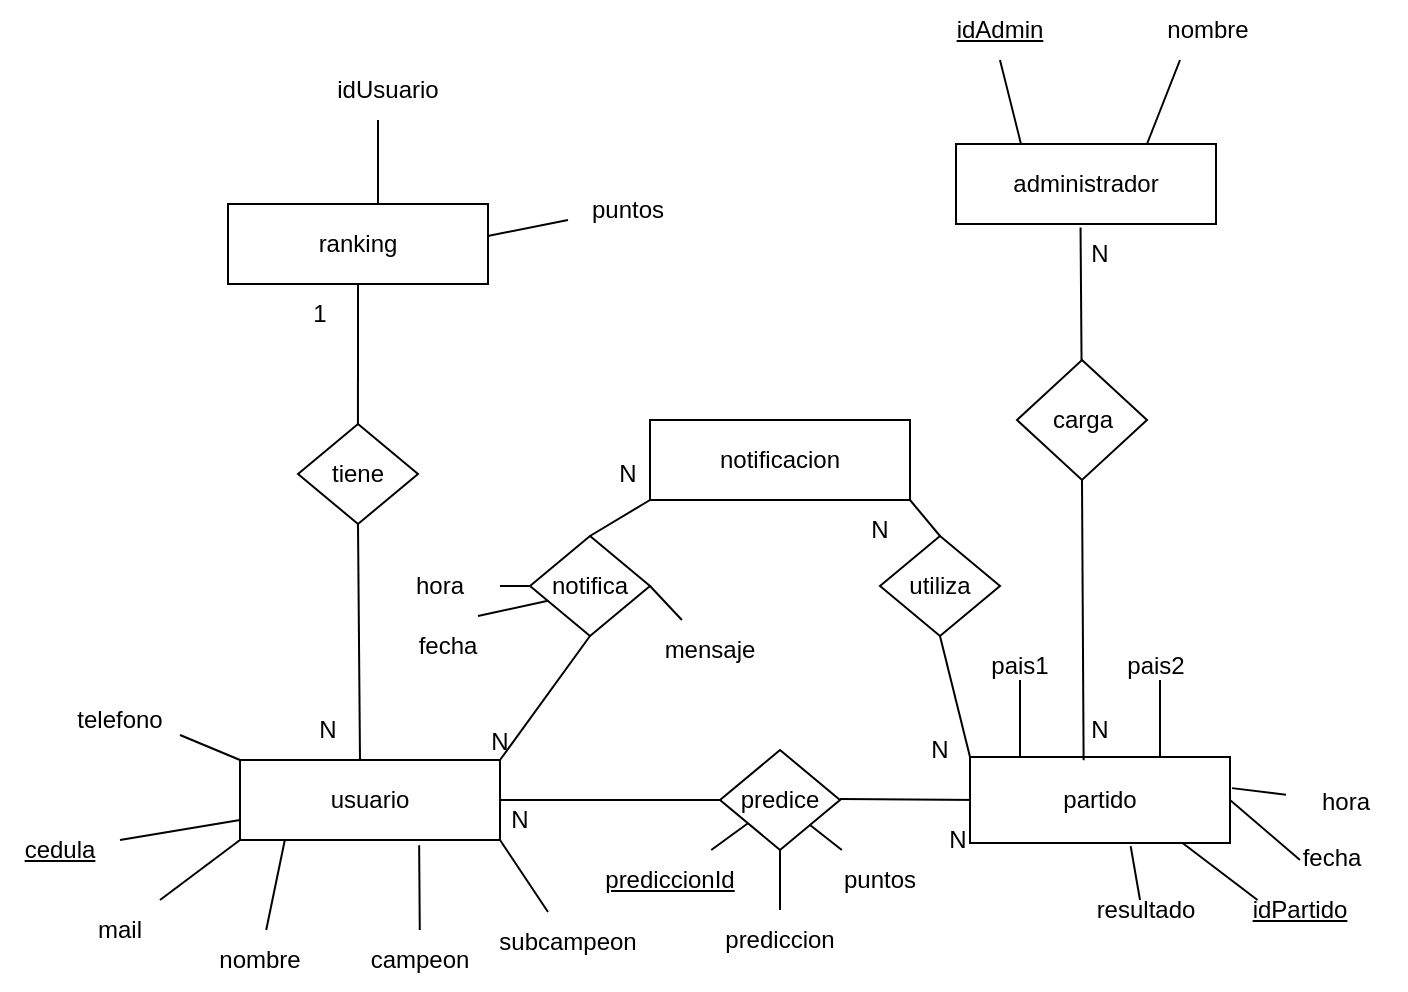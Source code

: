<mxfile version="22.0.3" type="device">
  <diagram id="C5RBs43oDa-KdzZeNtuy" name="Page-1">
    <mxGraphModel dx="1154" dy="1746" grid="1" gridSize="10" guides="1" tooltips="1" connect="1" arrows="1" fold="1" page="1" pageScale="1" pageWidth="827" pageHeight="1169" math="0" shadow="0">
      <root>
        <mxCell id="WIyWlLk6GJQsqaUBKTNV-0" />
        <mxCell id="WIyWlLk6GJQsqaUBKTNV-1" parent="WIyWlLk6GJQsqaUBKTNV-0" />
        <mxCell id="vkgq-PPfLMgE2KBFRVzU-0" value="usuario" style="rounded=0;whiteSpace=wrap;html=1;" parent="WIyWlLk6GJQsqaUBKTNV-1" vertex="1">
          <mxGeometry x="220" y="170" width="130" height="40" as="geometry" />
        </mxCell>
        <mxCell id="vkgq-PPfLMgE2KBFRVzU-1" value="" style="endArrow=none;html=1;rounded=0;exitX=0.173;exitY=0.99;exitDx=0;exitDy=0;exitPerimeter=0;" parent="WIyWlLk6GJQsqaUBKTNV-1" source="vkgq-PPfLMgE2KBFRVzU-0" target="vkgq-PPfLMgE2KBFRVzU-2" edge="1">
          <mxGeometry width="50" height="50" relative="1" as="geometry">
            <mxPoint x="390" y="340" as="sourcePoint" />
            <mxPoint x="230" y="270" as="targetPoint" />
          </mxGeometry>
        </mxCell>
        <mxCell id="vkgq-PPfLMgE2KBFRVzU-2" value="nombre" style="text;html=1;strokeColor=none;fillColor=none;align=center;verticalAlign=middle;whiteSpace=wrap;rounded=0;" parent="WIyWlLk6GJQsqaUBKTNV-1" vertex="1">
          <mxGeometry x="200" y="255" width="60" height="30" as="geometry" />
        </mxCell>
        <mxCell id="vkgq-PPfLMgE2KBFRVzU-3" value="" style="endArrow=none;html=1;rounded=0;exitX=0.689;exitY=1.065;exitDx=0;exitDy=0;exitPerimeter=0;" parent="WIyWlLk6GJQsqaUBKTNV-1" source="vkgq-PPfLMgE2KBFRVzU-0" target="vkgq-PPfLMgE2KBFRVzU-4" edge="1">
          <mxGeometry width="50" height="50" relative="1" as="geometry">
            <mxPoint x="311" y="229" as="sourcePoint" />
            <mxPoint x="300" y="270" as="targetPoint" />
          </mxGeometry>
        </mxCell>
        <mxCell id="vkgq-PPfLMgE2KBFRVzU-4" value="campeon" style="text;html=1;strokeColor=none;fillColor=none;align=center;verticalAlign=middle;whiteSpace=wrap;rounded=0;" parent="WIyWlLk6GJQsqaUBKTNV-1" vertex="1">
          <mxGeometry x="280" y="255" width="60" height="30" as="geometry" />
        </mxCell>
        <mxCell id="vkgq-PPfLMgE2KBFRVzU-5" value="" style="endArrow=none;html=1;rounded=0;exitX=1;exitY=1;exitDx=0;exitDy=0;" parent="WIyWlLk6GJQsqaUBKTNV-1" source="vkgq-PPfLMgE2KBFRVzU-0" target="vkgq-PPfLMgE2KBFRVzU-6" edge="1">
          <mxGeometry width="50" height="50" relative="1" as="geometry">
            <mxPoint x="395" y="220" as="sourcePoint" />
            <mxPoint x="384" y="261" as="targetPoint" />
          </mxGeometry>
        </mxCell>
        <mxCell id="vkgq-PPfLMgE2KBFRVzU-6" value="subcampeon" style="text;html=1;strokeColor=none;fillColor=none;align=center;verticalAlign=middle;whiteSpace=wrap;rounded=0;" parent="WIyWlLk6GJQsqaUBKTNV-1" vertex="1">
          <mxGeometry x="354" y="246" width="60" height="30" as="geometry" />
        </mxCell>
        <mxCell id="vkgq-PPfLMgE2KBFRVzU-8" value="predice" style="rhombus;whiteSpace=wrap;html=1;" parent="WIyWlLk6GJQsqaUBKTNV-1" vertex="1">
          <mxGeometry x="460" y="165" width="60" height="50" as="geometry" />
        </mxCell>
        <mxCell id="vkgq-PPfLMgE2KBFRVzU-9" value="" style="endArrow=none;html=1;rounded=0;exitX=1;exitY=0.5;exitDx=0;exitDy=0;entryX=0;entryY=0.5;entryDx=0;entryDy=0;" parent="WIyWlLk6GJQsqaUBKTNV-1" source="vkgq-PPfLMgE2KBFRVzU-0" target="vkgq-PPfLMgE2KBFRVzU-8" edge="1">
          <mxGeometry width="50" height="50" relative="1" as="geometry">
            <mxPoint x="390" y="130" as="sourcePoint" />
            <mxPoint x="440" y="80" as="targetPoint" />
          </mxGeometry>
        </mxCell>
        <mxCell id="vkgq-PPfLMgE2KBFRVzU-10" value="" style="endArrow=none;html=1;rounded=0;exitX=1;exitY=0.5;exitDx=0;exitDy=0;" parent="WIyWlLk6GJQsqaUBKTNV-1" edge="1">
          <mxGeometry width="50" height="50" relative="1" as="geometry">
            <mxPoint x="520" y="189.5" as="sourcePoint" />
            <mxPoint x="590" y="190" as="targetPoint" />
          </mxGeometry>
        </mxCell>
        <mxCell id="NURok4i2XgR6PJyntMXO-3" value="partido" style="rounded=0;whiteSpace=wrap;html=1;" parent="WIyWlLk6GJQsqaUBKTNV-1" vertex="1">
          <mxGeometry x="585" y="168.5" width="130" height="43" as="geometry" />
        </mxCell>
        <mxCell id="NURok4i2XgR6PJyntMXO-5" value="" style="endArrow=none;html=1;rounded=0;exitX=1;exitY=0.5;exitDx=0;exitDy=0;" parent="WIyWlLk6GJQsqaUBKTNV-1" source="NURok4i2XgR6PJyntMXO-3" edge="1">
          <mxGeometry width="50" height="50" relative="1" as="geometry">
            <mxPoint x="720" y="190" as="sourcePoint" />
            <mxPoint x="750" y="220" as="targetPoint" />
          </mxGeometry>
        </mxCell>
        <mxCell id="NURok4i2XgR6PJyntMXO-6" value="fecha" style="text;html=1;strokeColor=none;fillColor=none;align=center;verticalAlign=middle;whiteSpace=wrap;rounded=0;" parent="WIyWlLk6GJQsqaUBKTNV-1" vertex="1">
          <mxGeometry x="736" y="204" width="60" height="30" as="geometry" />
        </mxCell>
        <mxCell id="NURok4i2XgR6PJyntMXO-7" value="" style="endArrow=none;html=1;rounded=0;exitX=1.008;exitY=0.362;exitDx=0;exitDy=0;exitPerimeter=0;" parent="WIyWlLk6GJQsqaUBKTNV-1" source="NURok4i2XgR6PJyntMXO-3" target="NURok4i2XgR6PJyntMXO-8" edge="1">
          <mxGeometry width="50" height="50" relative="1" as="geometry">
            <mxPoint x="784" y="2" as="sourcePoint" />
            <mxPoint x="740" y="169" as="targetPoint" />
          </mxGeometry>
        </mxCell>
        <mxCell id="NURok4i2XgR6PJyntMXO-8" value="hora" style="text;html=1;strokeColor=none;fillColor=none;align=center;verticalAlign=middle;whiteSpace=wrap;rounded=0;" parent="WIyWlLk6GJQsqaUBKTNV-1" vertex="1">
          <mxGeometry x="743" y="176" width="60" height="30" as="geometry" />
        </mxCell>
        <mxCell id="NURok4i2XgR6PJyntMXO-9" value="" style="endArrow=none;html=1;rounded=0;" parent="WIyWlLk6GJQsqaUBKTNV-1" edge="1">
          <mxGeometry width="50" height="50" relative="1" as="geometry">
            <mxPoint x="610" y="168.5" as="sourcePoint" />
            <mxPoint x="610" y="130" as="targetPoint" />
          </mxGeometry>
        </mxCell>
        <mxCell id="NURok4i2XgR6PJyntMXO-10" value="pais1" style="text;html=1;strokeColor=none;fillColor=none;align=center;verticalAlign=middle;whiteSpace=wrap;rounded=0;" parent="WIyWlLk6GJQsqaUBKTNV-1" vertex="1">
          <mxGeometry x="580" y="108" width="60" height="30" as="geometry" />
        </mxCell>
        <mxCell id="NURok4i2XgR6PJyntMXO-12" value="pais2" style="text;html=1;strokeColor=none;fillColor=none;align=center;verticalAlign=middle;whiteSpace=wrap;rounded=0;" parent="WIyWlLk6GJQsqaUBKTNV-1" vertex="1">
          <mxGeometry x="648" y="108" width="60" height="30" as="geometry" />
        </mxCell>
        <mxCell id="NURok4i2XgR6PJyntMXO-17" value="" style="endArrow=none;html=1;rounded=0;entryX=0.618;entryY=1.037;entryDx=0;entryDy=0;entryPerimeter=0;" parent="WIyWlLk6GJQsqaUBKTNV-1" target="NURok4i2XgR6PJyntMXO-3" edge="1">
          <mxGeometry width="50" height="50" relative="1" as="geometry">
            <mxPoint x="670" y="240" as="sourcePoint" />
            <mxPoint x="652.5" y="225" as="targetPoint" />
          </mxGeometry>
        </mxCell>
        <mxCell id="NURok4i2XgR6PJyntMXO-18" value="resultado" style="text;html=1;strokeColor=none;fillColor=none;align=center;verticalAlign=middle;whiteSpace=wrap;rounded=0;" parent="WIyWlLk6GJQsqaUBKTNV-1" vertex="1">
          <mxGeometry x="648" y="225" width="50" height="40" as="geometry" />
        </mxCell>
        <mxCell id="NURok4i2XgR6PJyntMXO-19" value="" style="endArrow=none;html=1;rounded=0;exitX=0.5;exitY=1;exitDx=0;exitDy=0;" parent="WIyWlLk6GJQsqaUBKTNV-1" source="vkgq-PPfLMgE2KBFRVzU-8" target="NURok4i2XgR6PJyntMXO-20" edge="1">
          <mxGeometry width="50" height="50" relative="1" as="geometry">
            <mxPoint x="460" y="230" as="sourcePoint" />
            <mxPoint x="625" y="255" as="targetPoint" />
          </mxGeometry>
        </mxCell>
        <mxCell id="NURok4i2XgR6PJyntMXO-20" value="prediccion" style="text;html=1;strokeColor=none;fillColor=none;align=center;verticalAlign=middle;whiteSpace=wrap;rounded=0;" parent="WIyWlLk6GJQsqaUBKTNV-1" vertex="1">
          <mxGeometry x="460" y="245" width="60" height="30" as="geometry" />
        </mxCell>
        <mxCell id="NURok4i2XgR6PJyntMXO-21" value="" style="endArrow=none;html=1;rounded=0;" parent="WIyWlLk6GJQsqaUBKTNV-1" edge="1">
          <mxGeometry width="50" height="50" relative="1" as="geometry">
            <mxPoint x="220" y="200" as="sourcePoint" />
            <mxPoint x="160" y="210" as="targetPoint" />
          </mxGeometry>
        </mxCell>
        <mxCell id="NURok4i2XgR6PJyntMXO-22" value="&lt;u&gt;cedula&lt;/u&gt;" style="text;html=1;strokeColor=none;fillColor=none;align=center;verticalAlign=middle;whiteSpace=wrap;rounded=0;" parent="WIyWlLk6GJQsqaUBKTNV-1" vertex="1">
          <mxGeometry x="100" y="200" width="60" height="30" as="geometry" />
        </mxCell>
        <mxCell id="NURok4i2XgR6PJyntMXO-23" value="telefono" style="text;html=1;strokeColor=none;fillColor=none;align=center;verticalAlign=middle;whiteSpace=wrap;rounded=0;" parent="WIyWlLk6GJQsqaUBKTNV-1" vertex="1">
          <mxGeometry x="130" y="135" width="60" height="30" as="geometry" />
        </mxCell>
        <mxCell id="NURok4i2XgR6PJyntMXO-24" value="" style="endArrow=none;html=1;rounded=0;entryX=1;entryY=0.75;entryDx=0;entryDy=0;" parent="WIyWlLk6GJQsqaUBKTNV-1" target="NURok4i2XgR6PJyntMXO-23" edge="1">
          <mxGeometry width="50" height="50" relative="1" as="geometry">
            <mxPoint x="220" y="170" as="sourcePoint" />
            <mxPoint x="270" y="120" as="targetPoint" />
          </mxGeometry>
        </mxCell>
        <mxCell id="NURok4i2XgR6PJyntMXO-25" value="" style="endArrow=none;html=1;rounded=0;" parent="WIyWlLk6GJQsqaUBKTNV-1" edge="1">
          <mxGeometry width="50" height="50" relative="1" as="geometry">
            <mxPoint x="220" y="210" as="sourcePoint" />
            <mxPoint x="180" y="240" as="targetPoint" />
          </mxGeometry>
        </mxCell>
        <mxCell id="NURok4i2XgR6PJyntMXO-26" value="mail" style="text;html=1;strokeColor=none;fillColor=none;align=center;verticalAlign=middle;whiteSpace=wrap;rounded=0;" parent="WIyWlLk6GJQsqaUBKTNV-1" vertex="1">
          <mxGeometry x="130" y="240" width="60" height="30" as="geometry" />
        </mxCell>
        <mxCell id="NURok4i2XgR6PJyntMXO-27" value="" style="endArrow=none;html=1;rounded=0;exitX=0.75;exitY=1;exitDx=0;exitDy=0;" parent="WIyWlLk6GJQsqaUBKTNV-1" edge="1">
          <mxGeometry width="50" height="50" relative="1" as="geometry">
            <mxPoint x="691.25" y="211.5" as="sourcePoint" />
            <mxPoint x="728.75" y="240" as="targetPoint" />
          </mxGeometry>
        </mxCell>
        <mxCell id="NURok4i2XgR6PJyntMXO-28" value="&lt;u&gt;idPartido&lt;/u&gt;" style="text;html=1;strokeColor=none;fillColor=none;align=center;verticalAlign=middle;whiteSpace=wrap;rounded=0;" parent="WIyWlLk6GJQsqaUBKTNV-1" vertex="1">
          <mxGeometry x="720" y="230" width="60" height="30" as="geometry" />
        </mxCell>
        <mxCell id="NURok4i2XgR6PJyntMXO-36" value="" style="endArrow=none;html=1;rounded=0;" parent="WIyWlLk6GJQsqaUBKTNV-1" edge="1">
          <mxGeometry width="50" height="50" relative="1" as="geometry">
            <mxPoint x="334" y="-90" as="sourcePoint" />
            <mxPoint x="384" y="-100" as="targetPoint" />
          </mxGeometry>
        </mxCell>
        <mxCell id="NURok4i2XgR6PJyntMXO-37" value="puntos" style="text;html=1;strokeColor=none;fillColor=none;align=center;verticalAlign=middle;whiteSpace=wrap;rounded=0;" parent="WIyWlLk6GJQsqaUBKTNV-1" vertex="1">
          <mxGeometry x="384" y="-120" width="60" height="30" as="geometry" />
        </mxCell>
        <mxCell id="NURok4i2XgR6PJyntMXO-38" value="" style="endArrow=none;html=1;rounded=0;entryX=0.5;entryY=1;entryDx=0;entryDy=0;" parent="WIyWlLk6GJQsqaUBKTNV-1" target="NURok4i2XgR6PJyntMXO-39" edge="1">
          <mxGeometry width="50" height="50" relative="1" as="geometry">
            <mxPoint x="280" y="170" as="sourcePoint" />
            <mxPoint x="280" y="100" as="targetPoint" />
          </mxGeometry>
        </mxCell>
        <mxCell id="NURok4i2XgR6PJyntMXO-39" value="tiene" style="rhombus;whiteSpace=wrap;html=1;" parent="WIyWlLk6GJQsqaUBKTNV-1" vertex="1">
          <mxGeometry x="249" y="2" width="60" height="50" as="geometry" />
        </mxCell>
        <mxCell id="NURok4i2XgR6PJyntMXO-41" value="ranking" style="rounded=0;whiteSpace=wrap;html=1;" parent="WIyWlLk6GJQsqaUBKTNV-1" vertex="1">
          <mxGeometry x="214" y="-108" width="130" height="40" as="geometry" />
        </mxCell>
        <mxCell id="NURok4i2XgR6PJyntMXO-42" value="" style="endArrow=none;html=1;rounded=0;exitX=0.533;exitY=0;exitDx=0;exitDy=0;exitPerimeter=0;entryX=0.5;entryY=1;entryDx=0;entryDy=0;" parent="WIyWlLk6GJQsqaUBKTNV-1" target="NURok4i2XgR6PJyntMXO-41" edge="1">
          <mxGeometry width="50" height="50" relative="1" as="geometry">
            <mxPoint x="278.98" y="2" as="sourcePoint" />
            <mxPoint x="273.5" y="-68" as="targetPoint" />
          </mxGeometry>
        </mxCell>
        <mxCell id="NoflLz0E7z9c1glnPjGm-0" value="administrador" style="rounded=0;whiteSpace=wrap;html=1;" parent="WIyWlLk6GJQsqaUBKTNV-1" vertex="1">
          <mxGeometry x="578" y="-138" width="130" height="40" as="geometry" />
        </mxCell>
        <mxCell id="NoflLz0E7z9c1glnPjGm-1" value="carga" style="rhombus;whiteSpace=wrap;html=1;" parent="WIyWlLk6GJQsqaUBKTNV-1" vertex="1">
          <mxGeometry x="608.5" y="-30" width="65" height="60" as="geometry" />
        </mxCell>
        <mxCell id="NoflLz0E7z9c1glnPjGm-6" value="" style="endArrow=none;html=1;rounded=0;" parent="WIyWlLk6GJQsqaUBKTNV-1" edge="1">
          <mxGeometry width="50" height="50" relative="1" as="geometry">
            <mxPoint x="680" y="168.5" as="sourcePoint" />
            <mxPoint x="680" y="130" as="targetPoint" />
          </mxGeometry>
        </mxCell>
        <mxCell id="NoflLz0E7z9c1glnPjGm-9" value="" style="endArrow=none;html=1;rounded=0;exitX=0.437;exitY=0.039;exitDx=0;exitDy=0;exitPerimeter=0;entryX=0.5;entryY=1;entryDx=0;entryDy=0;" parent="WIyWlLk6GJQsqaUBKTNV-1" source="NURok4i2XgR6PJyntMXO-3" target="NoflLz0E7z9c1glnPjGm-1" edge="1">
          <mxGeometry width="50" height="50" relative="1" as="geometry">
            <mxPoint x="712" y="100" as="sourcePoint" />
            <mxPoint x="644" y="30" as="targetPoint" />
            <Array as="points" />
          </mxGeometry>
        </mxCell>
        <mxCell id="NoflLz0E7z9c1glnPjGm-10" value="" style="endArrow=none;html=1;rounded=0;entryX=0.479;entryY=1.043;entryDx=0;entryDy=0;entryPerimeter=0;" parent="WIyWlLk6GJQsqaUBKTNV-1" source="NoflLz0E7z9c1glnPjGm-1" target="NoflLz0E7z9c1glnPjGm-0" edge="1">
          <mxGeometry width="50" height="50" relative="1" as="geometry">
            <mxPoint x="707" y="-20" as="sourcePoint" />
            <mxPoint x="639" y="-90" as="targetPoint" />
            <Array as="points" />
          </mxGeometry>
        </mxCell>
        <mxCell id="NoflLz0E7z9c1glnPjGm-11" value="" style="endArrow=none;html=1;rounded=0;" parent="WIyWlLk6GJQsqaUBKTNV-1" edge="1">
          <mxGeometry width="50" height="50" relative="1" as="geometry">
            <mxPoint x="289" y="-108" as="sourcePoint" />
            <mxPoint x="289" y="-150" as="targetPoint" />
          </mxGeometry>
        </mxCell>
        <mxCell id="NoflLz0E7z9c1glnPjGm-12" value="idUsuario" style="text;html=1;strokeColor=none;fillColor=none;align=center;verticalAlign=middle;whiteSpace=wrap;rounded=0;" parent="WIyWlLk6GJQsqaUBKTNV-1" vertex="1">
          <mxGeometry x="264" y="-180" width="60" height="30" as="geometry" />
        </mxCell>
        <mxCell id="2Hc2rRB8HkCwZZqcxpDv-0" value="" style="endArrow=none;html=1;rounded=0;" edge="1" parent="WIyWlLk6GJQsqaUBKTNV-1">
          <mxGeometry width="50" height="50" relative="1" as="geometry">
            <mxPoint x="673.5" y="-138" as="sourcePoint" />
            <mxPoint x="690" y="-180" as="targetPoint" />
          </mxGeometry>
        </mxCell>
        <mxCell id="2Hc2rRB8HkCwZZqcxpDv-1" value="nombre" style="text;html=1;strokeColor=none;fillColor=none;align=center;verticalAlign=middle;whiteSpace=wrap;rounded=0;" vertex="1" parent="WIyWlLk6GJQsqaUBKTNV-1">
          <mxGeometry x="673.5" y="-210" width="60" height="30" as="geometry" />
        </mxCell>
        <mxCell id="2Hc2rRB8HkCwZZqcxpDv-2" value="" style="endArrow=none;html=1;rounded=0;exitX=1;exitY=1;exitDx=0;exitDy=0;" edge="1" parent="WIyWlLk6GJQsqaUBKTNV-1" target="2Hc2rRB8HkCwZZqcxpDv-3" source="vkgq-PPfLMgE2KBFRVzU-8">
          <mxGeometry width="50" height="50" relative="1" as="geometry">
            <mxPoint x="540" y="189" as="sourcePoint" />
            <mxPoint x="675" y="229" as="targetPoint" />
          </mxGeometry>
        </mxCell>
        <mxCell id="2Hc2rRB8HkCwZZqcxpDv-3" value="puntos" style="text;html=1;strokeColor=none;fillColor=none;align=center;verticalAlign=middle;whiteSpace=wrap;rounded=0;" vertex="1" parent="WIyWlLk6GJQsqaUBKTNV-1">
          <mxGeometry x="510" y="215" width="60" height="30" as="geometry" />
        </mxCell>
        <mxCell id="2Hc2rRB8HkCwZZqcxpDv-4" value="notificacion" style="rounded=0;whiteSpace=wrap;html=1;" vertex="1" parent="WIyWlLk6GJQsqaUBKTNV-1">
          <mxGeometry x="425" width="130" height="40" as="geometry" />
        </mxCell>
        <mxCell id="2Hc2rRB8HkCwZZqcxpDv-5" value="notifica" style="rhombus;whiteSpace=wrap;html=1;" vertex="1" parent="WIyWlLk6GJQsqaUBKTNV-1">
          <mxGeometry x="365" y="58" width="60" height="50" as="geometry" />
        </mxCell>
        <mxCell id="2Hc2rRB8HkCwZZqcxpDv-6" value="utiliza" style="rhombus;whiteSpace=wrap;html=1;" vertex="1" parent="WIyWlLk6GJQsqaUBKTNV-1">
          <mxGeometry x="540" y="58" width="60" height="50" as="geometry" />
        </mxCell>
        <mxCell id="2Hc2rRB8HkCwZZqcxpDv-7" value="" style="endArrow=none;html=1;rounded=0;exitX=1;exitY=0;exitDx=0;exitDy=0;entryX=0.5;entryY=1;entryDx=0;entryDy=0;" edge="1" parent="WIyWlLk6GJQsqaUBKTNV-1" source="vkgq-PPfLMgE2KBFRVzU-0" target="2Hc2rRB8HkCwZZqcxpDv-5">
          <mxGeometry width="50" height="50" relative="1" as="geometry">
            <mxPoint x="510" y="70" as="sourcePoint" />
            <mxPoint x="560" y="20" as="targetPoint" />
          </mxGeometry>
        </mxCell>
        <mxCell id="2Hc2rRB8HkCwZZqcxpDv-8" value="" style="endArrow=none;html=1;rounded=0;exitX=0.5;exitY=0;exitDx=0;exitDy=0;entryX=0;entryY=1;entryDx=0;entryDy=0;" edge="1" parent="WIyWlLk6GJQsqaUBKTNV-1" source="2Hc2rRB8HkCwZZqcxpDv-5" target="2Hc2rRB8HkCwZZqcxpDv-4">
          <mxGeometry width="50" height="50" relative="1" as="geometry">
            <mxPoint x="510" y="70" as="sourcePoint" />
            <mxPoint x="560" y="20" as="targetPoint" />
          </mxGeometry>
        </mxCell>
        <mxCell id="2Hc2rRB8HkCwZZqcxpDv-9" value="" style="endArrow=none;html=1;rounded=0;entryX=1;entryY=1;entryDx=0;entryDy=0;exitX=0.5;exitY=0;exitDx=0;exitDy=0;" edge="1" parent="WIyWlLk6GJQsqaUBKTNV-1" source="2Hc2rRB8HkCwZZqcxpDv-6" target="2Hc2rRB8HkCwZZqcxpDv-4">
          <mxGeometry width="50" height="50" relative="1" as="geometry">
            <mxPoint x="510" y="70" as="sourcePoint" />
            <mxPoint x="560" y="20" as="targetPoint" />
          </mxGeometry>
        </mxCell>
        <mxCell id="2Hc2rRB8HkCwZZqcxpDv-10" value="" style="endArrow=none;html=1;rounded=0;entryX=0.5;entryY=1;entryDx=0;entryDy=0;exitX=0;exitY=0;exitDx=0;exitDy=0;" edge="1" parent="WIyWlLk6GJQsqaUBKTNV-1" source="NURok4i2XgR6PJyntMXO-3" target="2Hc2rRB8HkCwZZqcxpDv-6">
          <mxGeometry width="50" height="50" relative="1" as="geometry">
            <mxPoint x="580" y="68" as="sourcePoint" />
            <mxPoint x="565" y="50" as="targetPoint" />
          </mxGeometry>
        </mxCell>
        <mxCell id="2Hc2rRB8HkCwZZqcxpDv-11" value="" style="endArrow=none;html=1;rounded=0;exitX=1;exitY=0.5;exitDx=0;exitDy=0;" edge="1" parent="WIyWlLk6GJQsqaUBKTNV-1" source="2Hc2rRB8HkCwZZqcxpDv-5" target="2Hc2rRB8HkCwZZqcxpDv-12">
          <mxGeometry width="50" height="50" relative="1" as="geometry">
            <mxPoint x="510" y="70" as="sourcePoint" />
            <mxPoint x="440" y="100" as="targetPoint" />
          </mxGeometry>
        </mxCell>
        <mxCell id="2Hc2rRB8HkCwZZqcxpDv-12" value="mensaje" style="text;html=1;strokeColor=none;fillColor=none;align=center;verticalAlign=middle;whiteSpace=wrap;rounded=0;" vertex="1" parent="WIyWlLk6GJQsqaUBKTNV-1">
          <mxGeometry x="425.0" y="100" width="60" height="30" as="geometry" />
        </mxCell>
        <mxCell id="2Hc2rRB8HkCwZZqcxpDv-16" value="" style="endArrow=none;html=1;rounded=0;exitX=0.15;exitY=0.647;exitDx=0;exitDy=0;exitPerimeter=0;entryX=0.75;entryY=0;entryDx=0;entryDy=0;" edge="1" parent="WIyWlLk6GJQsqaUBKTNV-1" source="2Hc2rRB8HkCwZZqcxpDv-5" target="2Hc2rRB8HkCwZZqcxpDv-17">
          <mxGeometry width="50" height="50" relative="1" as="geometry">
            <mxPoint x="280" y="100" as="sourcePoint" />
            <mxPoint x="315" y="130" as="targetPoint" />
          </mxGeometry>
        </mxCell>
        <mxCell id="2Hc2rRB8HkCwZZqcxpDv-17" value="fecha" style="text;html=1;strokeColor=none;fillColor=none;align=center;verticalAlign=middle;whiteSpace=wrap;rounded=0;" vertex="1" parent="WIyWlLk6GJQsqaUBKTNV-1">
          <mxGeometry x="294" y="98" width="60" height="30" as="geometry" />
        </mxCell>
        <mxCell id="2Hc2rRB8HkCwZZqcxpDv-18" value="" style="endArrow=none;html=1;rounded=0;exitX=0;exitY=0.5;exitDx=0;exitDy=0;" edge="1" parent="WIyWlLk6GJQsqaUBKTNV-1" target="2Hc2rRB8HkCwZZqcxpDv-19" source="2Hc2rRB8HkCwZZqcxpDv-5">
          <mxGeometry width="50" height="50" relative="1" as="geometry">
            <mxPoint x="281" y="94" as="sourcePoint" />
            <mxPoint x="305" y="79" as="targetPoint" />
          </mxGeometry>
        </mxCell>
        <mxCell id="2Hc2rRB8HkCwZZqcxpDv-19" value="hora" style="text;html=1;strokeColor=none;fillColor=none;align=center;verticalAlign=middle;whiteSpace=wrap;rounded=0;" vertex="1" parent="WIyWlLk6GJQsqaUBKTNV-1">
          <mxGeometry x="290" y="68" width="60" height="30" as="geometry" />
        </mxCell>
        <mxCell id="2Hc2rRB8HkCwZZqcxpDv-21" value="1" style="text;html=1;strokeColor=none;fillColor=none;align=center;verticalAlign=middle;whiteSpace=wrap;rounded=0;" vertex="1" parent="WIyWlLk6GJQsqaUBKTNV-1">
          <mxGeometry x="230" y="-68" width="60" height="30" as="geometry" />
        </mxCell>
        <mxCell id="2Hc2rRB8HkCwZZqcxpDv-22" value="N" style="text;html=1;strokeColor=none;fillColor=none;align=center;verticalAlign=middle;whiteSpace=wrap;rounded=0;" vertex="1" parent="WIyWlLk6GJQsqaUBKTNV-1">
          <mxGeometry x="234" y="140" width="60" height="30" as="geometry" />
        </mxCell>
        <mxCell id="2Hc2rRB8HkCwZZqcxpDv-23" value="N" style="text;html=1;strokeColor=none;fillColor=none;align=center;verticalAlign=middle;whiteSpace=wrap;rounded=0;" vertex="1" parent="WIyWlLk6GJQsqaUBKTNV-1">
          <mxGeometry x="510" y="40" width="60" height="30" as="geometry" />
        </mxCell>
        <mxCell id="2Hc2rRB8HkCwZZqcxpDv-24" value="N" style="text;html=1;strokeColor=none;fillColor=none;align=center;verticalAlign=middle;whiteSpace=wrap;rounded=0;" vertex="1" parent="WIyWlLk6GJQsqaUBKTNV-1">
          <mxGeometry x="540" y="150" width="60" height="30" as="geometry" />
        </mxCell>
        <mxCell id="2Hc2rRB8HkCwZZqcxpDv-26" value="N" style="text;html=1;strokeColor=none;fillColor=none;align=center;verticalAlign=middle;whiteSpace=wrap;rounded=0;" vertex="1" parent="WIyWlLk6GJQsqaUBKTNV-1">
          <mxGeometry x="548.5" y="195" width="60" height="30" as="geometry" />
        </mxCell>
        <mxCell id="2Hc2rRB8HkCwZZqcxpDv-27" value="N" style="text;html=1;strokeColor=none;fillColor=none;align=center;verticalAlign=middle;whiteSpace=wrap;rounded=0;" vertex="1" parent="WIyWlLk6GJQsqaUBKTNV-1">
          <mxGeometry x="330" y="185" width="60" height="30" as="geometry" />
        </mxCell>
        <mxCell id="2Hc2rRB8HkCwZZqcxpDv-28" value="N" style="text;html=1;strokeColor=none;fillColor=none;align=center;verticalAlign=middle;whiteSpace=wrap;rounded=0;" vertex="1" parent="WIyWlLk6GJQsqaUBKTNV-1">
          <mxGeometry x="320" y="146" width="60" height="30" as="geometry" />
        </mxCell>
        <mxCell id="2Hc2rRB8HkCwZZqcxpDv-31" value="N" style="text;html=1;strokeColor=none;fillColor=none;align=center;verticalAlign=middle;whiteSpace=wrap;rounded=0;" vertex="1" parent="WIyWlLk6GJQsqaUBKTNV-1">
          <mxGeometry x="620" y="-98" width="60" height="30" as="geometry" />
        </mxCell>
        <mxCell id="2Hc2rRB8HkCwZZqcxpDv-32" value="N" style="text;html=1;strokeColor=none;fillColor=none;align=center;verticalAlign=middle;whiteSpace=wrap;rounded=0;" vertex="1" parent="WIyWlLk6GJQsqaUBKTNV-1">
          <mxGeometry x="620" y="140" width="60" height="30" as="geometry" />
        </mxCell>
        <mxCell id="2Hc2rRB8HkCwZZqcxpDv-33" value="N" style="text;html=1;strokeColor=none;fillColor=none;align=center;verticalAlign=middle;whiteSpace=wrap;rounded=0;" vertex="1" parent="WIyWlLk6GJQsqaUBKTNV-1">
          <mxGeometry x="384" y="12" width="60" height="30" as="geometry" />
        </mxCell>
        <mxCell id="2Hc2rRB8HkCwZZqcxpDv-34" value="" style="endArrow=none;html=1;rounded=0;" edge="1" parent="WIyWlLk6GJQsqaUBKTNV-1" target="2Hc2rRB8HkCwZZqcxpDv-35" source="vkgq-PPfLMgE2KBFRVzU-8">
          <mxGeometry width="50" height="50" relative="1" as="geometry">
            <mxPoint x="400" y="203" as="sourcePoint" />
            <mxPoint x="570" y="229" as="targetPoint" />
          </mxGeometry>
        </mxCell>
        <mxCell id="2Hc2rRB8HkCwZZqcxpDv-35" value="&lt;u&gt;prediccionId&lt;/u&gt;" style="text;html=1;strokeColor=none;fillColor=none;align=center;verticalAlign=middle;whiteSpace=wrap;rounded=0;" vertex="1" parent="WIyWlLk6GJQsqaUBKTNV-1">
          <mxGeometry x="405" y="215" width="60" height="30" as="geometry" />
        </mxCell>
        <mxCell id="2Hc2rRB8HkCwZZqcxpDv-36" value="" style="endArrow=none;html=1;rounded=0;exitX=0.25;exitY=0;exitDx=0;exitDy=0;" edge="1" parent="WIyWlLk6GJQsqaUBKTNV-1" source="NoflLz0E7z9c1glnPjGm-0">
          <mxGeometry width="50" height="50" relative="1" as="geometry">
            <mxPoint x="683.5" y="-128" as="sourcePoint" />
            <mxPoint x="600" y="-180" as="targetPoint" />
          </mxGeometry>
        </mxCell>
        <mxCell id="2Hc2rRB8HkCwZZqcxpDv-37" value="&lt;u&gt;idAdmin&lt;/u&gt;" style="text;html=1;strokeColor=none;fillColor=none;align=center;verticalAlign=middle;whiteSpace=wrap;rounded=0;" vertex="1" parent="WIyWlLk6GJQsqaUBKTNV-1">
          <mxGeometry x="570" y="-210" width="60" height="30" as="geometry" />
        </mxCell>
      </root>
    </mxGraphModel>
  </diagram>
</mxfile>

